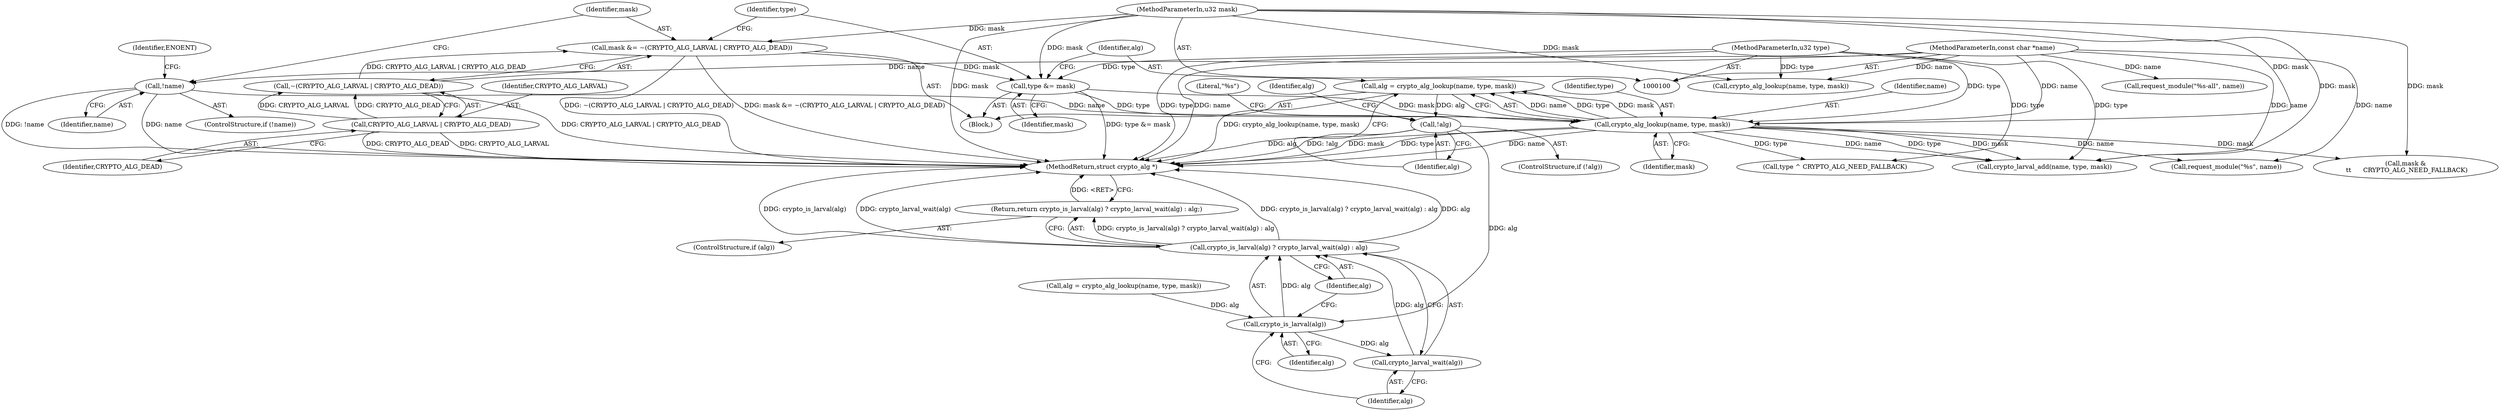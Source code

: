 digraph "0_linux_5d26a105b5a73e5635eae0629b42fa0a90e07b7b@API" {
"1000122" [label="(Call,alg = crypto_alg_lookup(name, type, mask))"];
"1000124" [label="(Call,crypto_alg_lookup(name, type, mask))"];
"1000107" [label="(Call,!name)"];
"1000101" [label="(MethodParameterIn,const char *name)"];
"1000119" [label="(Call,type &= mask)"];
"1000102" [label="(MethodParameterIn,u32 type)"];
"1000113" [label="(Call,mask &= ~(CRYPTO_ALG_LARVAL | CRYPTO_ALG_DEAD))"];
"1000103" [label="(MethodParameterIn,u32 mask)"];
"1000115" [label="(Call,~(CRYPTO_ALG_LARVAL | CRYPTO_ALG_DEAD))"];
"1000116" [label="(Call,CRYPTO_ALG_LARVAL | CRYPTO_ALG_DEAD)"];
"1000129" [label="(Call,!alg)"];
"1000157" [label="(Call,crypto_is_larval(alg))"];
"1000156" [label="(Call,crypto_is_larval(alg) ? crypto_larval_wait(alg) : alg)"];
"1000155" [label="(Return,return crypto_is_larval(alg) ? crypto_larval_wait(alg) : alg;)"];
"1000159" [label="(Call,crypto_larval_wait(alg))"];
"1000120" [label="(Identifier,type)"];
"1000124" [label="(Call,crypto_alg_lookup(name, type, mask))"];
"1000141" [label="(Call,mask &\n \t\t      CRYPTO_ALG_NEED_FALLBACK)"];
"1000102" [label="(MethodParameterIn,u32 type)"];
"1000149" [label="(Call,crypto_alg_lookup(name, type, mask))"];
"1000121" [label="(Identifier,mask)"];
"1000126" [label="(Identifier,type)"];
"1000160" [label="(Identifier,alg)"];
"1000147" [label="(Call,alg = crypto_alg_lookup(name, type, mask))"];
"1000167" [label="(MethodReturn,struct crypto_alg *)"];
"1000153" [label="(ControlStructure,if (alg))"];
"1000129" [label="(Call,!alg)"];
"1000156" [label="(Call,crypto_is_larval(alg) ? crypto_larval_wait(alg) : alg)"];
"1000122" [label="(Call,alg = crypto_alg_lookup(name, type, mask))"];
"1000127" [label="(Identifier,mask)"];
"1000101" [label="(MethodParameterIn,const char *name)"];
"1000118" [label="(Identifier,CRYPTO_ALG_DEAD)"];
"1000119" [label="(Call,type &= mask)"];
"1000112" [label="(Identifier,ENOENT)"];
"1000157" [label="(Call,crypto_is_larval(alg))"];
"1000125" [label="(Identifier,name)"];
"1000114" [label="(Identifier,mask)"];
"1000159" [label="(Call,crypto_larval_wait(alg))"];
"1000107" [label="(Call,!name)"];
"1000163" [label="(Call,crypto_larval_add(name, type, mask))"];
"1000161" [label="(Identifier,alg)"];
"1000115" [label="(Call,~(CRYPTO_ALG_LARVAL | CRYPTO_ALG_DEAD))"];
"1000132" [label="(Call,request_module(\"%s\", name))"];
"1000104" [label="(Block,)"];
"1000106" [label="(ControlStructure,if (!name))"];
"1000123" [label="(Identifier,alg)"];
"1000116" [label="(Call,CRYPTO_ALG_LARVAL | CRYPTO_ALG_DEAD)"];
"1000128" [label="(ControlStructure,if (!alg))"];
"1000133" [label="(Literal,\"%s\")"];
"1000138" [label="(Call,type ^ CRYPTO_ALG_NEED_FALLBACK)"];
"1000158" [label="(Identifier,alg)"];
"1000155" [label="(Return,return crypto_is_larval(alg) ? crypto_larval_wait(alg) : alg;)"];
"1000113" [label="(Call,mask &= ~(CRYPTO_ALG_LARVAL | CRYPTO_ALG_DEAD))"];
"1000154" [label="(Identifier,alg)"];
"1000108" [label="(Identifier,name)"];
"1000103" [label="(MethodParameterIn,u32 mask)"];
"1000117" [label="(Identifier,CRYPTO_ALG_LARVAL)"];
"1000144" [label="(Call,request_module(\"%s-all\", name))"];
"1000130" [label="(Identifier,alg)"];
"1000122" -> "1000104"  [label="AST: "];
"1000122" -> "1000124"  [label="CFG: "];
"1000123" -> "1000122"  [label="AST: "];
"1000124" -> "1000122"  [label="AST: "];
"1000130" -> "1000122"  [label="CFG: "];
"1000122" -> "1000167"  [label="DDG: crypto_alg_lookup(name, type, mask)"];
"1000124" -> "1000122"  [label="DDG: name"];
"1000124" -> "1000122"  [label="DDG: type"];
"1000124" -> "1000122"  [label="DDG: mask"];
"1000122" -> "1000129"  [label="DDG: alg"];
"1000124" -> "1000127"  [label="CFG: "];
"1000125" -> "1000124"  [label="AST: "];
"1000126" -> "1000124"  [label="AST: "];
"1000127" -> "1000124"  [label="AST: "];
"1000124" -> "1000167"  [label="DDG: name"];
"1000124" -> "1000167"  [label="DDG: mask"];
"1000124" -> "1000167"  [label="DDG: type"];
"1000107" -> "1000124"  [label="DDG: name"];
"1000101" -> "1000124"  [label="DDG: name"];
"1000119" -> "1000124"  [label="DDG: type"];
"1000119" -> "1000124"  [label="DDG: mask"];
"1000102" -> "1000124"  [label="DDG: type"];
"1000103" -> "1000124"  [label="DDG: mask"];
"1000124" -> "1000132"  [label="DDG: name"];
"1000124" -> "1000138"  [label="DDG: type"];
"1000124" -> "1000141"  [label="DDG: mask"];
"1000124" -> "1000163"  [label="DDG: name"];
"1000124" -> "1000163"  [label="DDG: type"];
"1000124" -> "1000163"  [label="DDG: mask"];
"1000107" -> "1000106"  [label="AST: "];
"1000107" -> "1000108"  [label="CFG: "];
"1000108" -> "1000107"  [label="AST: "];
"1000112" -> "1000107"  [label="CFG: "];
"1000114" -> "1000107"  [label="CFG: "];
"1000107" -> "1000167"  [label="DDG: name"];
"1000107" -> "1000167"  [label="DDG: !name"];
"1000101" -> "1000107"  [label="DDG: name"];
"1000101" -> "1000100"  [label="AST: "];
"1000101" -> "1000167"  [label="DDG: name"];
"1000101" -> "1000132"  [label="DDG: name"];
"1000101" -> "1000144"  [label="DDG: name"];
"1000101" -> "1000149"  [label="DDG: name"];
"1000101" -> "1000163"  [label="DDG: name"];
"1000119" -> "1000104"  [label="AST: "];
"1000119" -> "1000121"  [label="CFG: "];
"1000120" -> "1000119"  [label="AST: "];
"1000121" -> "1000119"  [label="AST: "];
"1000123" -> "1000119"  [label="CFG: "];
"1000119" -> "1000167"  [label="DDG: type &= mask"];
"1000102" -> "1000119"  [label="DDG: type"];
"1000113" -> "1000119"  [label="DDG: mask"];
"1000103" -> "1000119"  [label="DDG: mask"];
"1000102" -> "1000100"  [label="AST: "];
"1000102" -> "1000167"  [label="DDG: type"];
"1000102" -> "1000138"  [label="DDG: type"];
"1000102" -> "1000149"  [label="DDG: type"];
"1000102" -> "1000163"  [label="DDG: type"];
"1000113" -> "1000104"  [label="AST: "];
"1000113" -> "1000115"  [label="CFG: "];
"1000114" -> "1000113"  [label="AST: "];
"1000115" -> "1000113"  [label="AST: "];
"1000120" -> "1000113"  [label="CFG: "];
"1000113" -> "1000167"  [label="DDG: ~(CRYPTO_ALG_LARVAL | CRYPTO_ALG_DEAD)"];
"1000113" -> "1000167"  [label="DDG: mask &= ~(CRYPTO_ALG_LARVAL | CRYPTO_ALG_DEAD)"];
"1000103" -> "1000113"  [label="DDG: mask"];
"1000115" -> "1000113"  [label="DDG: CRYPTO_ALG_LARVAL | CRYPTO_ALG_DEAD"];
"1000103" -> "1000100"  [label="AST: "];
"1000103" -> "1000167"  [label="DDG: mask"];
"1000103" -> "1000141"  [label="DDG: mask"];
"1000103" -> "1000149"  [label="DDG: mask"];
"1000103" -> "1000163"  [label="DDG: mask"];
"1000115" -> "1000116"  [label="CFG: "];
"1000116" -> "1000115"  [label="AST: "];
"1000115" -> "1000167"  [label="DDG: CRYPTO_ALG_LARVAL | CRYPTO_ALG_DEAD"];
"1000116" -> "1000115"  [label="DDG: CRYPTO_ALG_LARVAL"];
"1000116" -> "1000115"  [label="DDG: CRYPTO_ALG_DEAD"];
"1000116" -> "1000118"  [label="CFG: "];
"1000117" -> "1000116"  [label="AST: "];
"1000118" -> "1000116"  [label="AST: "];
"1000116" -> "1000167"  [label="DDG: CRYPTO_ALG_DEAD"];
"1000116" -> "1000167"  [label="DDG: CRYPTO_ALG_LARVAL"];
"1000129" -> "1000128"  [label="AST: "];
"1000129" -> "1000130"  [label="CFG: "];
"1000130" -> "1000129"  [label="AST: "];
"1000133" -> "1000129"  [label="CFG: "];
"1000154" -> "1000129"  [label="CFG: "];
"1000129" -> "1000167"  [label="DDG: alg"];
"1000129" -> "1000167"  [label="DDG: !alg"];
"1000129" -> "1000157"  [label="DDG: alg"];
"1000157" -> "1000156"  [label="AST: "];
"1000157" -> "1000158"  [label="CFG: "];
"1000158" -> "1000157"  [label="AST: "];
"1000160" -> "1000157"  [label="CFG: "];
"1000161" -> "1000157"  [label="CFG: "];
"1000157" -> "1000156"  [label="DDG: alg"];
"1000147" -> "1000157"  [label="DDG: alg"];
"1000157" -> "1000159"  [label="DDG: alg"];
"1000156" -> "1000155"  [label="AST: "];
"1000156" -> "1000159"  [label="CFG: "];
"1000156" -> "1000161"  [label="CFG: "];
"1000159" -> "1000156"  [label="AST: "];
"1000161" -> "1000156"  [label="AST: "];
"1000155" -> "1000156"  [label="CFG: "];
"1000156" -> "1000167"  [label="DDG: crypto_is_larval(alg)"];
"1000156" -> "1000167"  [label="DDG: crypto_larval_wait(alg)"];
"1000156" -> "1000167"  [label="DDG: crypto_is_larval(alg) ? crypto_larval_wait(alg) : alg"];
"1000156" -> "1000167"  [label="DDG: alg"];
"1000156" -> "1000155"  [label="DDG: crypto_is_larval(alg) ? crypto_larval_wait(alg) : alg"];
"1000159" -> "1000156"  [label="DDG: alg"];
"1000155" -> "1000153"  [label="AST: "];
"1000167" -> "1000155"  [label="CFG: "];
"1000155" -> "1000167"  [label="DDG: <RET>"];
"1000159" -> "1000160"  [label="CFG: "];
"1000160" -> "1000159"  [label="AST: "];
}
